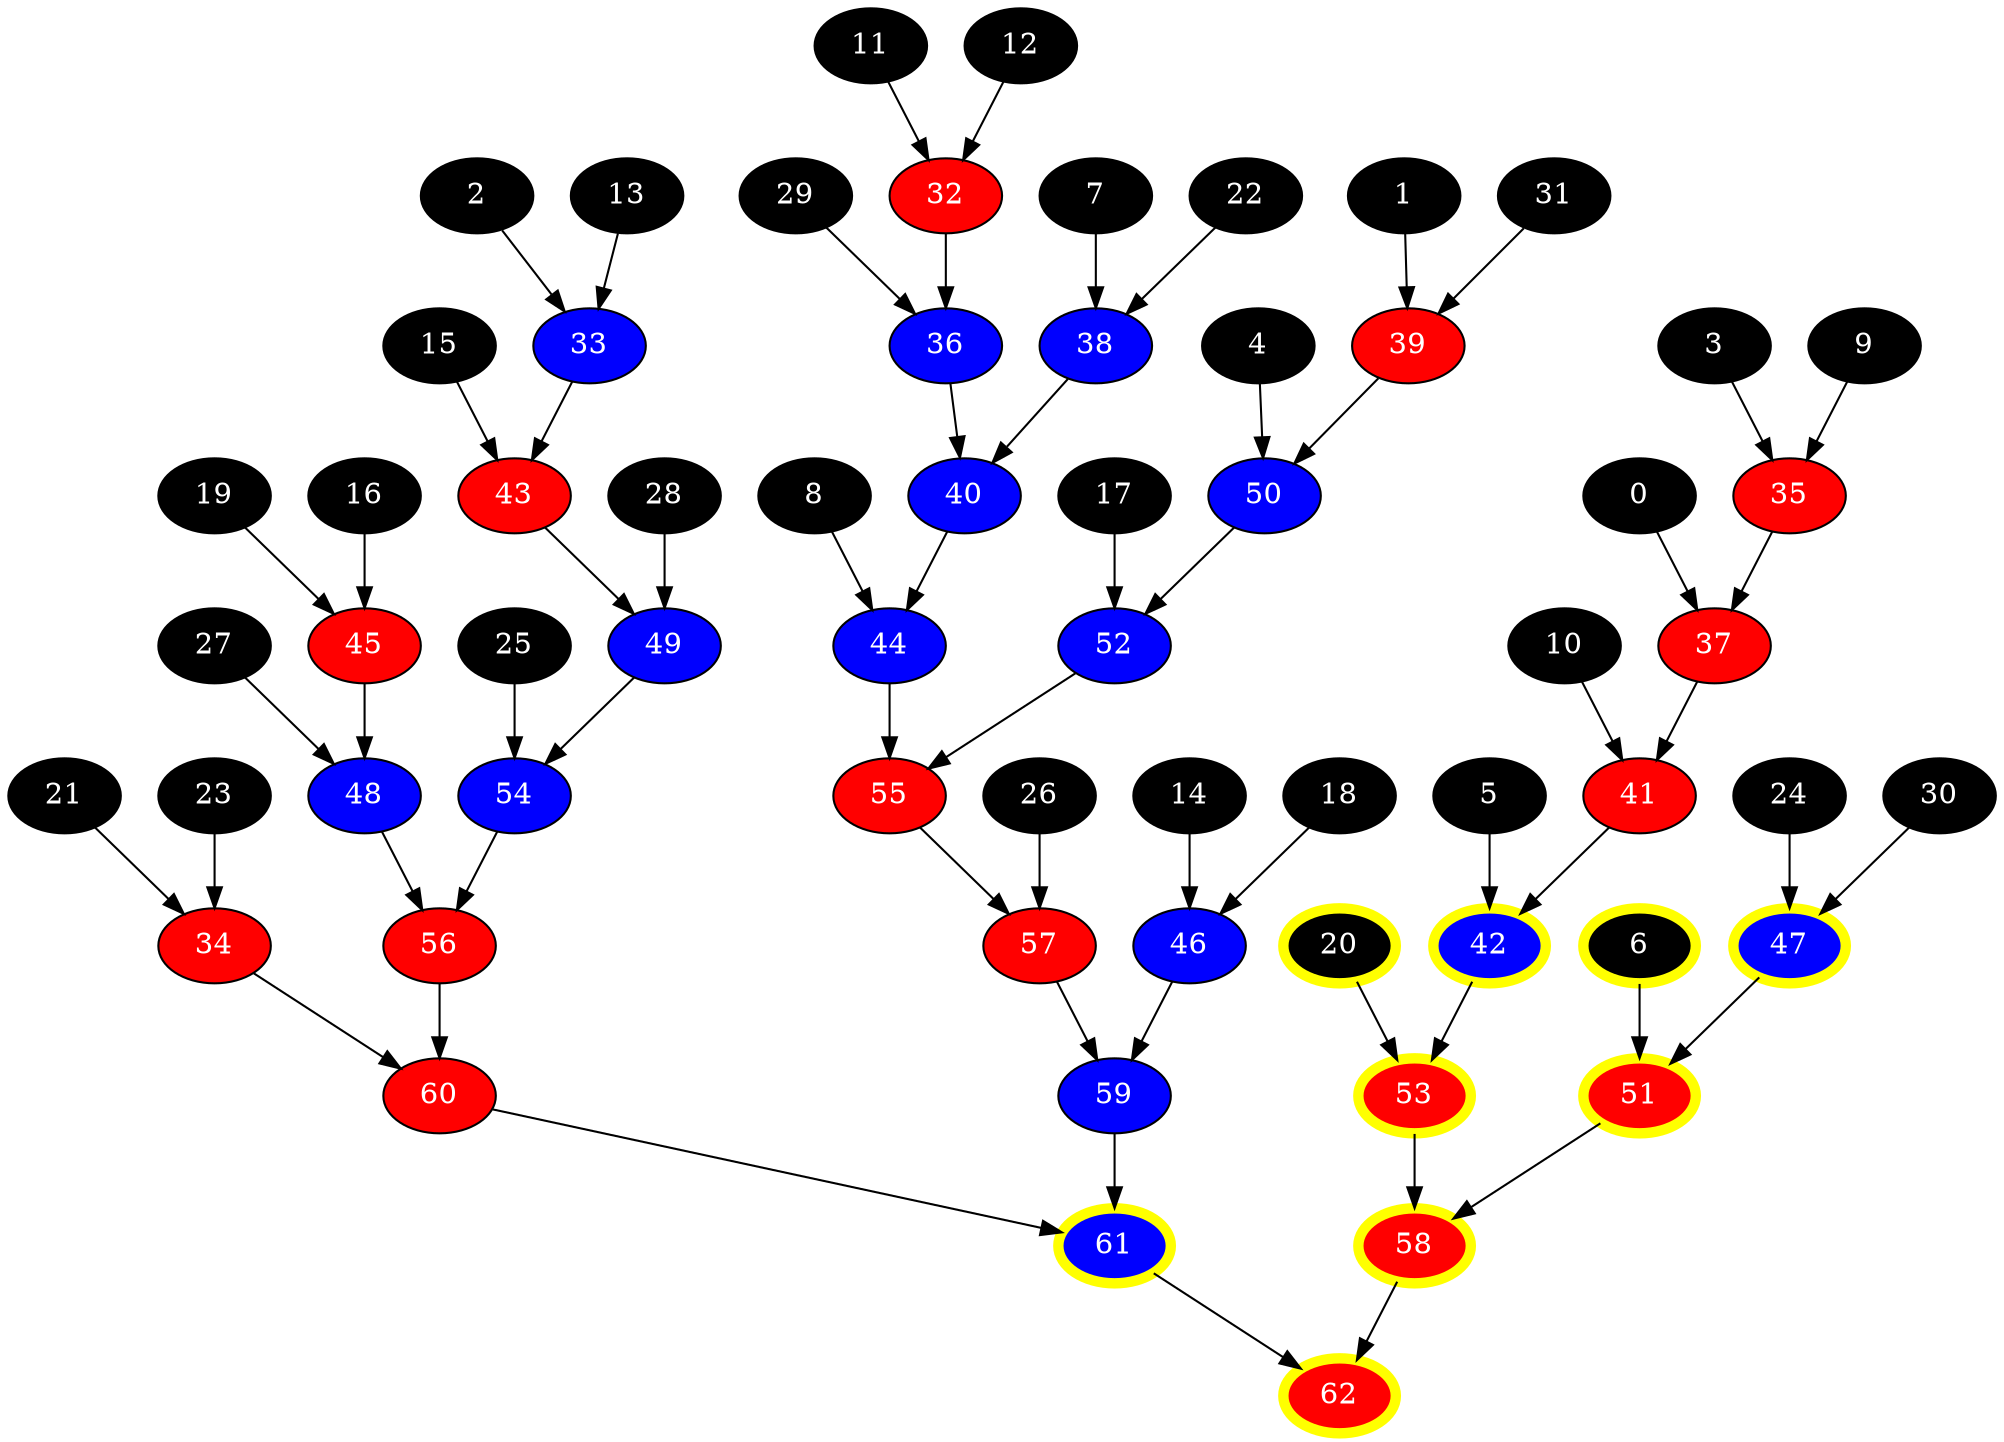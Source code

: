 digraph {
	0 [fillcolor=black fontcolor=white style=filled]
	1 [fillcolor=black fontcolor=white style=filled]
	2 [fillcolor=black fontcolor=white style=filled]
	3 [fillcolor=black fontcolor=white style=filled]
	4 [fillcolor=black fontcolor=white style=filled]
	5 [fillcolor=black fontcolor=white style=filled]
	6 [color=yellow fillcolor=black fontcolor=white penwidth=5 style=filled]
	7 [fillcolor=black fontcolor=white style=filled]
	8 [fillcolor=black fontcolor=white style=filled]
	9 [fillcolor=black fontcolor=white style=filled]
	10 [fillcolor=black fontcolor=white style=filled]
	11 [fillcolor=black fontcolor=white style=filled]
	12 [fillcolor=black fontcolor=white style=filled]
	13 [fillcolor=black fontcolor=white style=filled]
	14 [fillcolor=black fontcolor=white style=filled]
	15 [fillcolor=black fontcolor=white style=filled]
	16 [fillcolor=black fontcolor=white style=filled]
	17 [fillcolor=black fontcolor=white style=filled]
	18 [fillcolor=black fontcolor=white style=filled]
	19 [fillcolor=black fontcolor=white style=filled]
	20 [color=yellow fillcolor=black fontcolor=white penwidth=5 style=filled]
	21 [fillcolor=black fontcolor=white style=filled]
	22 [fillcolor=black fontcolor=white style=filled]
	23 [fillcolor=black fontcolor=white style=filled]
	24 [fillcolor=black fontcolor=white style=filled]
	25 [fillcolor=black fontcolor=white style=filled]
	26 [fillcolor=black fontcolor=white style=filled]
	27 [fillcolor=black fontcolor=white style=filled]
	28 [fillcolor=black fontcolor=white style=filled]
	29 [fillcolor=black fontcolor=white style=filled]
	30 [fillcolor=black fontcolor=white style=filled]
	31 [fillcolor=black fontcolor=white style=filled]
	32 [fillcolor=red fontcolor=white style=filled]
	11 -> 32
	12 -> 32
	33 [fillcolor=blue fontcolor=white style=filled]
	13 -> 33
	2 -> 33
	34 [fillcolor=red fontcolor=white style=filled]
	23 -> 34
	21 -> 34
	35 [fillcolor=red fontcolor=white style=filled]
	9 -> 35
	3 -> 35
	36 [fillcolor=blue fontcolor=white style=filled]
	32 -> 36
	29 -> 36
	37 [fillcolor=red fontcolor=white style=filled]
	0 -> 37
	35 -> 37
	38 [fillcolor=blue fontcolor=white style=filled]
	7 -> 38
	22 -> 38
	39 [fillcolor=red fontcolor=white style=filled]
	1 -> 39
	31 -> 39
	40 [fillcolor=blue fontcolor=white style=filled]
	38 -> 40
	36 -> 40
	41 [fillcolor=red fontcolor=white style=filled]
	10 -> 41
	37 -> 41
	42 [color=yellow fillcolor=blue fontcolor=white penwidth=5 style=filled]
	41 -> 42
	5 -> 42
	43 [fillcolor=red fontcolor=white style=filled]
	33 -> 43
	15 -> 43
	44 [fillcolor=blue fontcolor=white style=filled]
	8 -> 44
	40 -> 44
	45 [fillcolor=red fontcolor=white style=filled]
	19 -> 45
	16 -> 45
	46 [fillcolor=blue fontcolor=white style=filled]
	18 -> 46
	14 -> 46
	47 [color=yellow fillcolor=blue fontcolor=white penwidth=5 style=filled]
	24 -> 47
	30 -> 47
	48 [fillcolor=blue fontcolor=white style=filled]
	45 -> 48
	27 -> 48
	49 [fillcolor=blue fontcolor=white style=filled]
	43 -> 49
	28 -> 49
	50 [fillcolor=blue fontcolor=white style=filled]
	4 -> 50
	39 -> 50
	51 [color=yellow fillcolor=red fontcolor=white penwidth=5 style=filled]
	6 -> 51
	47 -> 51
	52 [fillcolor=blue fontcolor=white style=filled]
	50 -> 52
	17 -> 52
	53 [color=yellow fillcolor=red fontcolor=white penwidth=5 style=filled]
	20 -> 53
	42 -> 53
	54 [fillcolor=blue fontcolor=white style=filled]
	25 -> 54
	49 -> 54
	55 [fillcolor=red fontcolor=white style=filled]
	44 -> 55
	52 -> 55
	56 [fillcolor=red fontcolor=white style=filled]
	48 -> 56
	54 -> 56
	57 [fillcolor=red fontcolor=white style=filled]
	55 -> 57
	26 -> 57
	58 [color=yellow fillcolor=red fontcolor=white penwidth=5 style=filled]
	53 -> 58
	51 -> 58
	59 [fillcolor=blue fontcolor=white style=filled]
	57 -> 59
	46 -> 59
	60 [fillcolor=red fontcolor=white style=filled]
	34 -> 60
	56 -> 60
	61 [color=yellow fillcolor=blue fontcolor=white penwidth=5 style=filled]
	59 -> 61
	60 -> 61
	62 [color=yellow fillcolor=red fontcolor=white penwidth=5 style=filled]
	61 -> 62
	58 -> 62
}
